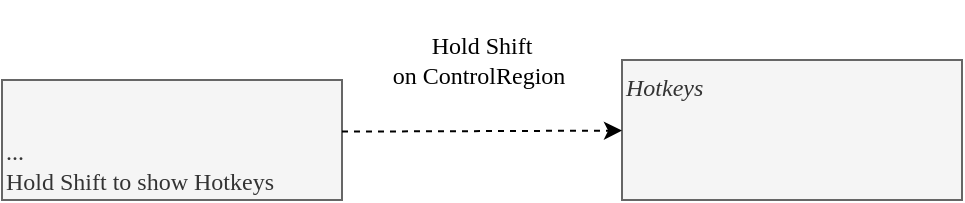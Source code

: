 <mxfile version="22.0.3" type="device">
  <diagram name="Page-1" id="kqDWHpFJoExWgKqT9MI2">
    <mxGraphModel dx="915" dy="698" grid="1" gridSize="10" guides="1" tooltips="1" connect="1" arrows="1" fold="1" page="1" pageScale="1" pageWidth="1169" pageHeight="827" math="0" shadow="0">
      <root>
        <mxCell id="0" />
        <mxCell id="1" parent="0" />
        <mxCell id="7l193V6ySXUp-4f2ppnQ-2" value="...&lt;br&gt;Hold Shift to show Hotkeys" style="rounded=0;whiteSpace=wrap;html=1;fontFamily=Inconsolata;align=left;verticalAlign=bottom;fillColor=#f5f5f5;fontColor=#333333;strokeColor=#666666;" vertex="1" parent="1">
          <mxGeometry x="320" y="320" width="170" height="60" as="geometry" />
        </mxCell>
        <mxCell id="7l193V6ySXUp-4f2ppnQ-3" value="&lt;i&gt;Hotkeys&lt;/i&gt;" style="rounded=0;whiteSpace=wrap;html=1;fontFamily=Inconsolata;align=left;verticalAlign=top;fillColor=#f5f5f5;fontColor=#333333;strokeColor=#666666;" vertex="1" parent="1">
          <mxGeometry x="630" y="310" width="170" height="70" as="geometry" />
        </mxCell>
        <mxCell id="7l193V6ySXUp-4f2ppnQ-4" value="" style="endArrow=classic;html=1;rounded=0;dashed=1;exitX=1;exitY=0.43;exitDx=0;exitDy=0;fontFamily=Inconsolata;exitPerimeter=0;" edge="1" parent="1" source="7l193V6ySXUp-4f2ppnQ-2" target="7l193V6ySXUp-4f2ppnQ-3">
          <mxGeometry width="50" height="50" relative="1" as="geometry">
            <mxPoint x="1090" y="330" as="sourcePoint" />
            <mxPoint x="560" y="320" as="targetPoint" />
          </mxGeometry>
        </mxCell>
        <mxCell id="7l193V6ySXUp-4f2ppnQ-5" value="Hold Shift&lt;br&gt;on ControlRegion&amp;nbsp;" style="text;html=1;strokeColor=none;fillColor=none;align=center;verticalAlign=middle;whiteSpace=wrap;rounded=0;fontFamily=Inconsolata;" vertex="1" parent="1">
          <mxGeometry x="510" y="280" width="100" height="60" as="geometry" />
        </mxCell>
      </root>
    </mxGraphModel>
  </diagram>
</mxfile>
